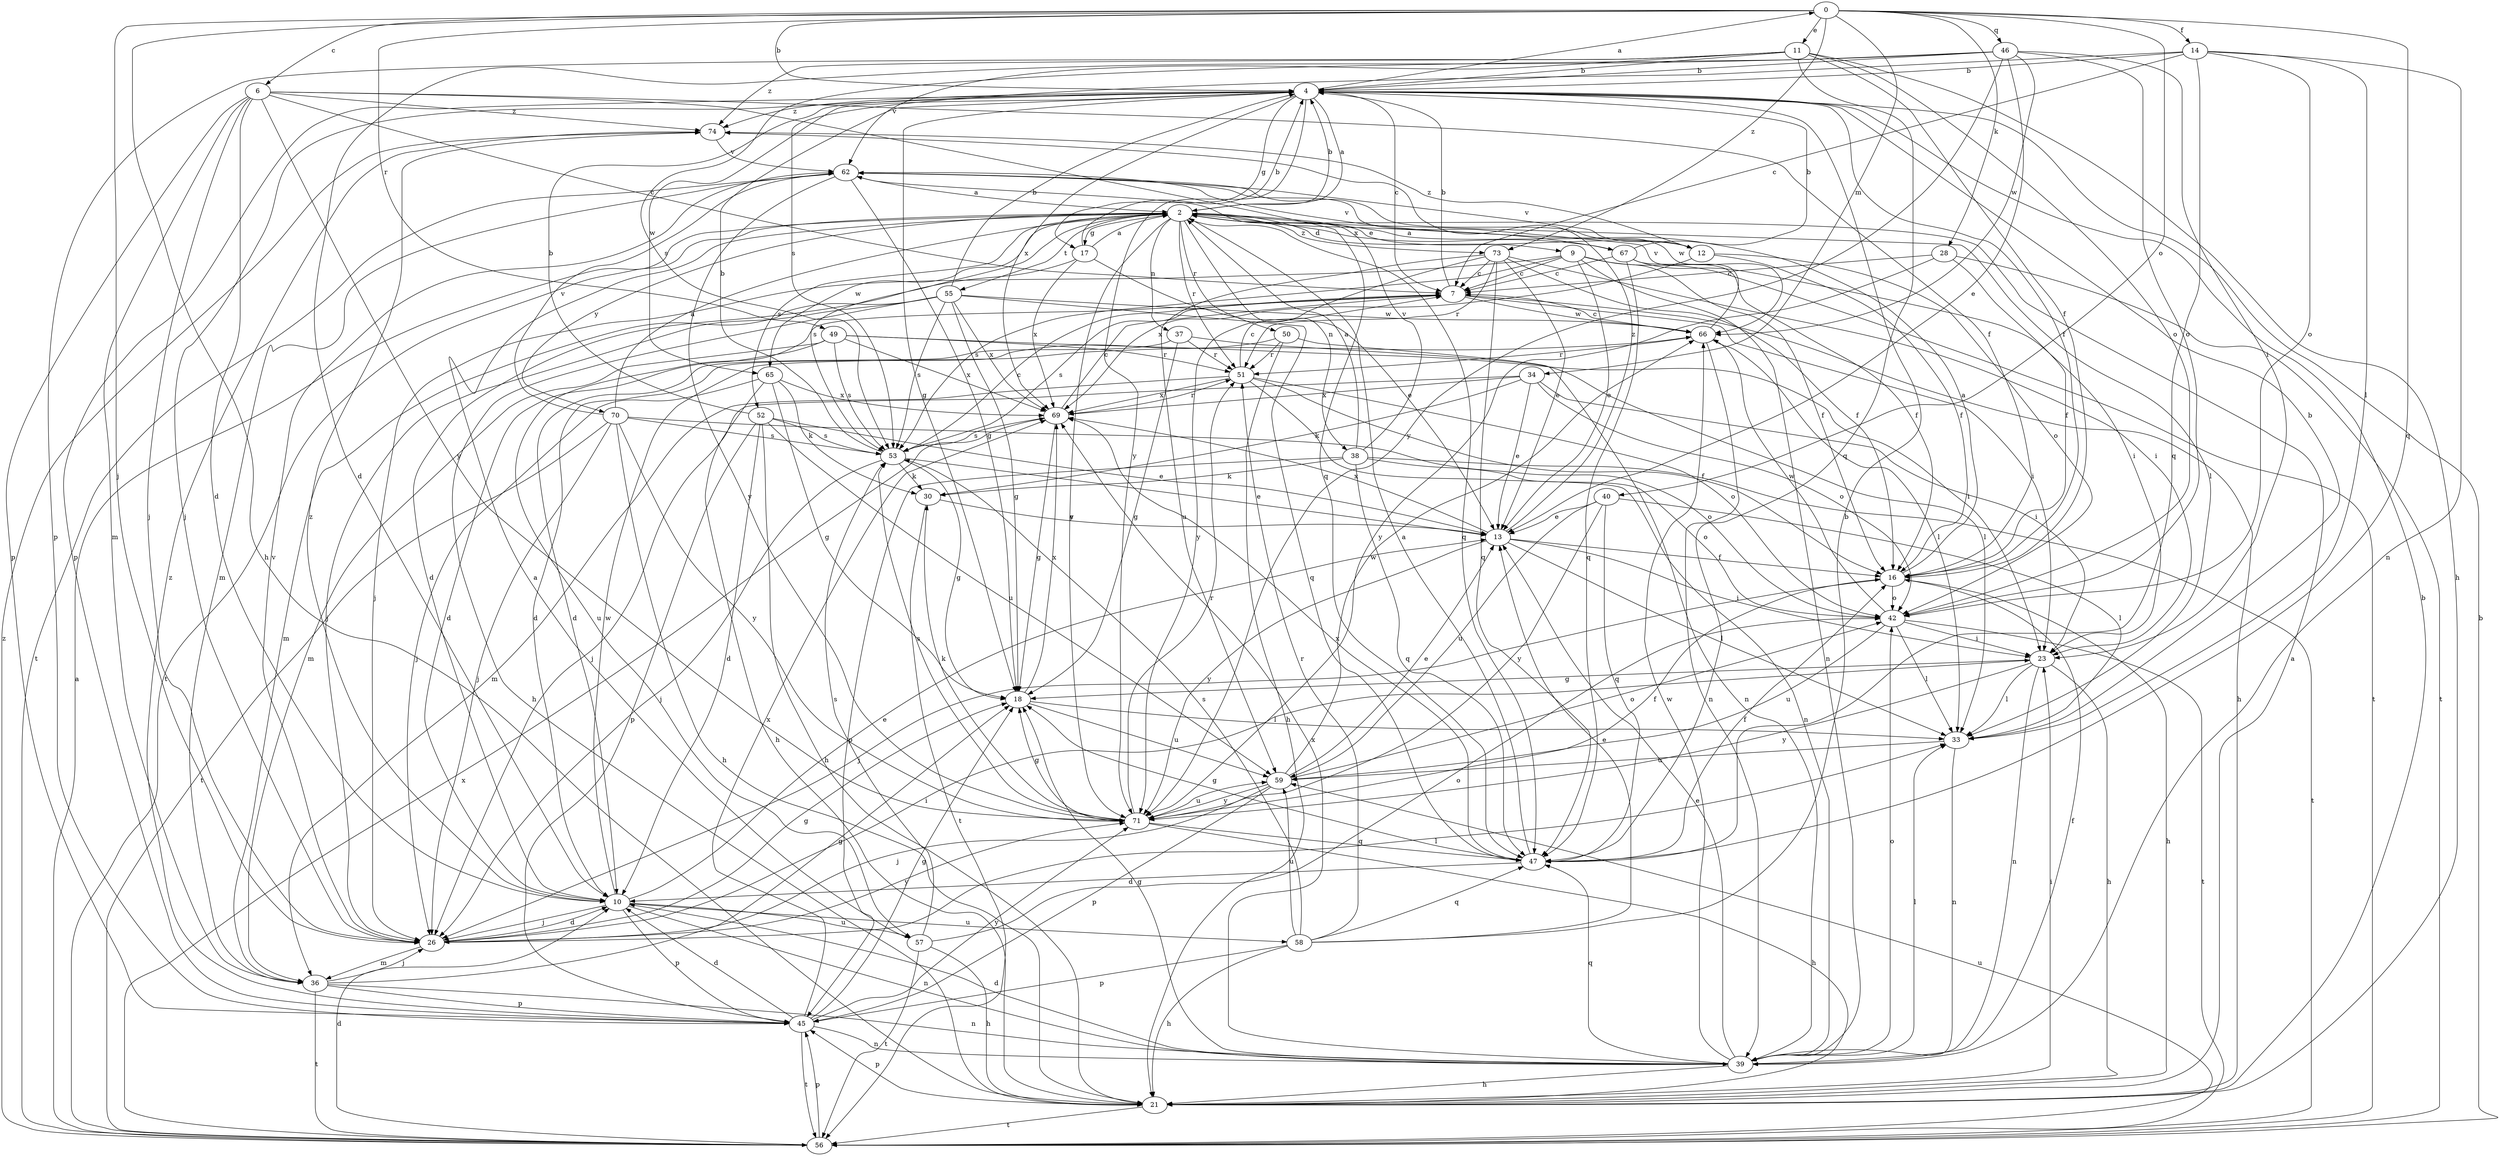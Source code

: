 strict digraph  {
0;
2;
4;
6;
7;
9;
10;
11;
12;
13;
14;
16;
17;
18;
21;
23;
26;
28;
30;
33;
34;
36;
37;
38;
39;
40;
42;
45;
46;
47;
49;
50;
51;
52;
53;
55;
56;
57;
58;
59;
62;
65;
66;
67;
69;
70;
71;
73;
74;
0 -> 4  [label=b];
0 -> 6  [label=c];
0 -> 11  [label=e];
0 -> 14  [label=f];
0 -> 21  [label=h];
0 -> 26  [label=j];
0 -> 28  [label=k];
0 -> 34  [label=m];
0 -> 40  [label=o];
0 -> 46  [label=q];
0 -> 47  [label=q];
0 -> 49  [label=r];
0 -> 73  [label=z];
2 -> 4  [label=b];
2 -> 9  [label=d];
2 -> 12  [label=e];
2 -> 17  [label=g];
2 -> 33  [label=l];
2 -> 37  [label=n];
2 -> 38  [label=n];
2 -> 47  [label=q];
2 -> 50  [label=r];
2 -> 51  [label=r];
2 -> 52  [label=s];
2 -> 53  [label=s];
2 -> 55  [label=t];
2 -> 56  [label=t];
2 -> 65  [label=w];
2 -> 67  [label=x];
2 -> 70  [label=y];
2 -> 71  [label=y];
2 -> 73  [label=z];
4 -> 0  [label=a];
4 -> 2  [label=a];
4 -> 7  [label=c];
4 -> 16  [label=f];
4 -> 17  [label=g];
4 -> 18  [label=g];
4 -> 26  [label=j];
4 -> 45  [label=p];
4 -> 65  [label=w];
4 -> 69  [label=x];
4 -> 71  [label=y];
4 -> 74  [label=z];
6 -> 7  [label=c];
6 -> 10  [label=d];
6 -> 16  [label=f];
6 -> 26  [label=j];
6 -> 36  [label=m];
6 -> 45  [label=p];
6 -> 47  [label=q];
6 -> 71  [label=y];
6 -> 74  [label=z];
7 -> 4  [label=b];
7 -> 21  [label=h];
7 -> 23  [label=i];
7 -> 53  [label=s];
7 -> 57  [label=u];
7 -> 66  [label=w];
9 -> 7  [label=c];
9 -> 13  [label=e];
9 -> 16  [label=f];
9 -> 26  [label=j];
9 -> 39  [label=n];
9 -> 53  [label=s];
9 -> 56  [label=t];
10 -> 13  [label=e];
10 -> 26  [label=j];
10 -> 39  [label=n];
10 -> 45  [label=p];
10 -> 57  [label=u];
10 -> 58  [label=u];
10 -> 66  [label=w];
10 -> 74  [label=z];
11 -> 4  [label=b];
11 -> 16  [label=f];
11 -> 21  [label=h];
11 -> 42  [label=o];
11 -> 45  [label=p];
11 -> 47  [label=q];
11 -> 62  [label=v];
11 -> 74  [label=z];
12 -> 2  [label=a];
12 -> 16  [label=f];
12 -> 42  [label=o];
12 -> 62  [label=v];
12 -> 69  [label=x];
12 -> 74  [label=z];
13 -> 16  [label=f];
13 -> 23  [label=i];
13 -> 33  [label=l];
13 -> 69  [label=x];
13 -> 71  [label=y];
13 -> 74  [label=z];
14 -> 4  [label=b];
14 -> 7  [label=c];
14 -> 33  [label=l];
14 -> 39  [label=n];
14 -> 42  [label=o];
14 -> 47  [label=q];
14 -> 53  [label=s];
16 -> 2  [label=a];
16 -> 21  [label=h];
16 -> 26  [label=j];
16 -> 42  [label=o];
17 -> 2  [label=a];
17 -> 4  [label=b];
17 -> 10  [label=d];
17 -> 13  [label=e];
17 -> 69  [label=x];
18 -> 33  [label=l];
18 -> 59  [label=u];
18 -> 69  [label=x];
21 -> 2  [label=a];
21 -> 4  [label=b];
21 -> 23  [label=i];
21 -> 45  [label=p];
21 -> 56  [label=t];
23 -> 18  [label=g];
23 -> 21  [label=h];
23 -> 33  [label=l];
23 -> 39  [label=n];
23 -> 71  [label=y];
26 -> 10  [label=d];
26 -> 18  [label=g];
26 -> 23  [label=i];
26 -> 33  [label=l];
26 -> 36  [label=m];
26 -> 62  [label=v];
26 -> 71  [label=y];
28 -> 7  [label=c];
28 -> 16  [label=f];
28 -> 56  [label=t];
28 -> 71  [label=y];
30 -> 13  [label=e];
30 -> 56  [label=t];
33 -> 4  [label=b];
33 -> 39  [label=n];
33 -> 59  [label=u];
34 -> 13  [label=e];
34 -> 23  [label=i];
34 -> 26  [label=j];
34 -> 30  [label=k];
34 -> 42  [label=o];
34 -> 69  [label=x];
36 -> 18  [label=g];
36 -> 26  [label=j];
36 -> 39  [label=n];
36 -> 45  [label=p];
36 -> 56  [label=t];
37 -> 10  [label=d];
37 -> 18  [label=g];
37 -> 33  [label=l];
37 -> 51  [label=r];
38 -> 2  [label=a];
38 -> 30  [label=k];
38 -> 42  [label=o];
38 -> 45  [label=p];
38 -> 47  [label=q];
38 -> 56  [label=t];
38 -> 62  [label=v];
39 -> 10  [label=d];
39 -> 13  [label=e];
39 -> 16  [label=f];
39 -> 18  [label=g];
39 -> 21  [label=h];
39 -> 33  [label=l];
39 -> 42  [label=o];
39 -> 47  [label=q];
39 -> 66  [label=w];
39 -> 69  [label=x];
40 -> 13  [label=e];
40 -> 33  [label=l];
40 -> 47  [label=q];
40 -> 59  [label=u];
40 -> 71  [label=y];
42 -> 23  [label=i];
42 -> 33  [label=l];
42 -> 56  [label=t];
42 -> 59  [label=u];
42 -> 66  [label=w];
45 -> 10  [label=d];
45 -> 18  [label=g];
45 -> 39  [label=n];
45 -> 56  [label=t];
45 -> 69  [label=x];
45 -> 71  [label=y];
45 -> 74  [label=z];
46 -> 4  [label=b];
46 -> 10  [label=d];
46 -> 13  [label=e];
46 -> 23  [label=i];
46 -> 42  [label=o];
46 -> 53  [label=s];
46 -> 66  [label=w];
46 -> 71  [label=y];
47 -> 2  [label=a];
47 -> 10  [label=d];
47 -> 16  [label=f];
47 -> 18  [label=g];
47 -> 69  [label=x];
49 -> 10  [label=d];
49 -> 23  [label=i];
49 -> 36  [label=m];
49 -> 51  [label=r];
49 -> 53  [label=s];
49 -> 69  [label=x];
50 -> 10  [label=d];
50 -> 21  [label=h];
50 -> 39  [label=n];
50 -> 51  [label=r];
51 -> 7  [label=c];
51 -> 16  [label=f];
51 -> 36  [label=m];
51 -> 39  [label=n];
51 -> 42  [label=o];
51 -> 69  [label=x];
52 -> 4  [label=b];
52 -> 10  [label=d];
52 -> 13  [label=e];
52 -> 21  [label=h];
52 -> 45  [label=p];
52 -> 53  [label=s];
52 -> 59  [label=u];
53 -> 4  [label=b];
53 -> 7  [label=c];
53 -> 13  [label=e];
53 -> 18  [label=g];
53 -> 26  [label=j];
53 -> 30  [label=k];
55 -> 4  [label=b];
55 -> 18  [label=g];
55 -> 21  [label=h];
55 -> 26  [label=j];
55 -> 36  [label=m];
55 -> 47  [label=q];
55 -> 53  [label=s];
55 -> 66  [label=w];
55 -> 69  [label=x];
56 -> 2  [label=a];
56 -> 4  [label=b];
56 -> 10  [label=d];
56 -> 45  [label=p];
56 -> 59  [label=u];
56 -> 69  [label=x];
56 -> 74  [label=z];
57 -> 2  [label=a];
57 -> 21  [label=h];
57 -> 42  [label=o];
57 -> 53  [label=s];
57 -> 56  [label=t];
58 -> 4  [label=b];
58 -> 13  [label=e];
58 -> 21  [label=h];
58 -> 45  [label=p];
58 -> 47  [label=q];
58 -> 51  [label=r];
58 -> 53  [label=s];
58 -> 59  [label=u];
59 -> 13  [label=e];
59 -> 26  [label=j];
59 -> 42  [label=o];
59 -> 45  [label=p];
59 -> 66  [label=w];
59 -> 71  [label=y];
62 -> 2  [label=a];
62 -> 18  [label=g];
62 -> 36  [label=m];
62 -> 56  [label=t];
62 -> 66  [label=w];
62 -> 71  [label=y];
65 -> 18  [label=g];
65 -> 21  [label=h];
65 -> 26  [label=j];
65 -> 30  [label=k];
65 -> 69  [label=x];
66 -> 7  [label=c];
66 -> 33  [label=l];
66 -> 39  [label=n];
66 -> 51  [label=r];
66 -> 62  [label=v];
67 -> 4  [label=b];
67 -> 7  [label=c];
67 -> 16  [label=f];
67 -> 23  [label=i];
67 -> 47  [label=q];
67 -> 62  [label=v];
69 -> 7  [label=c];
69 -> 18  [label=g];
69 -> 51  [label=r];
69 -> 53  [label=s];
70 -> 2  [label=a];
70 -> 21  [label=h];
70 -> 26  [label=j];
70 -> 42  [label=o];
70 -> 53  [label=s];
70 -> 56  [label=t];
70 -> 62  [label=v];
70 -> 71  [label=y];
71 -> 16  [label=f];
71 -> 18  [label=g];
71 -> 21  [label=h];
71 -> 30  [label=k];
71 -> 47  [label=q];
71 -> 51  [label=r];
71 -> 53  [label=s];
71 -> 59  [label=u];
73 -> 7  [label=c];
73 -> 13  [label=e];
73 -> 16  [label=f];
73 -> 23  [label=i];
73 -> 47  [label=q];
73 -> 51  [label=r];
73 -> 59  [label=u];
73 -> 71  [label=y];
74 -> 62  [label=v];
}
